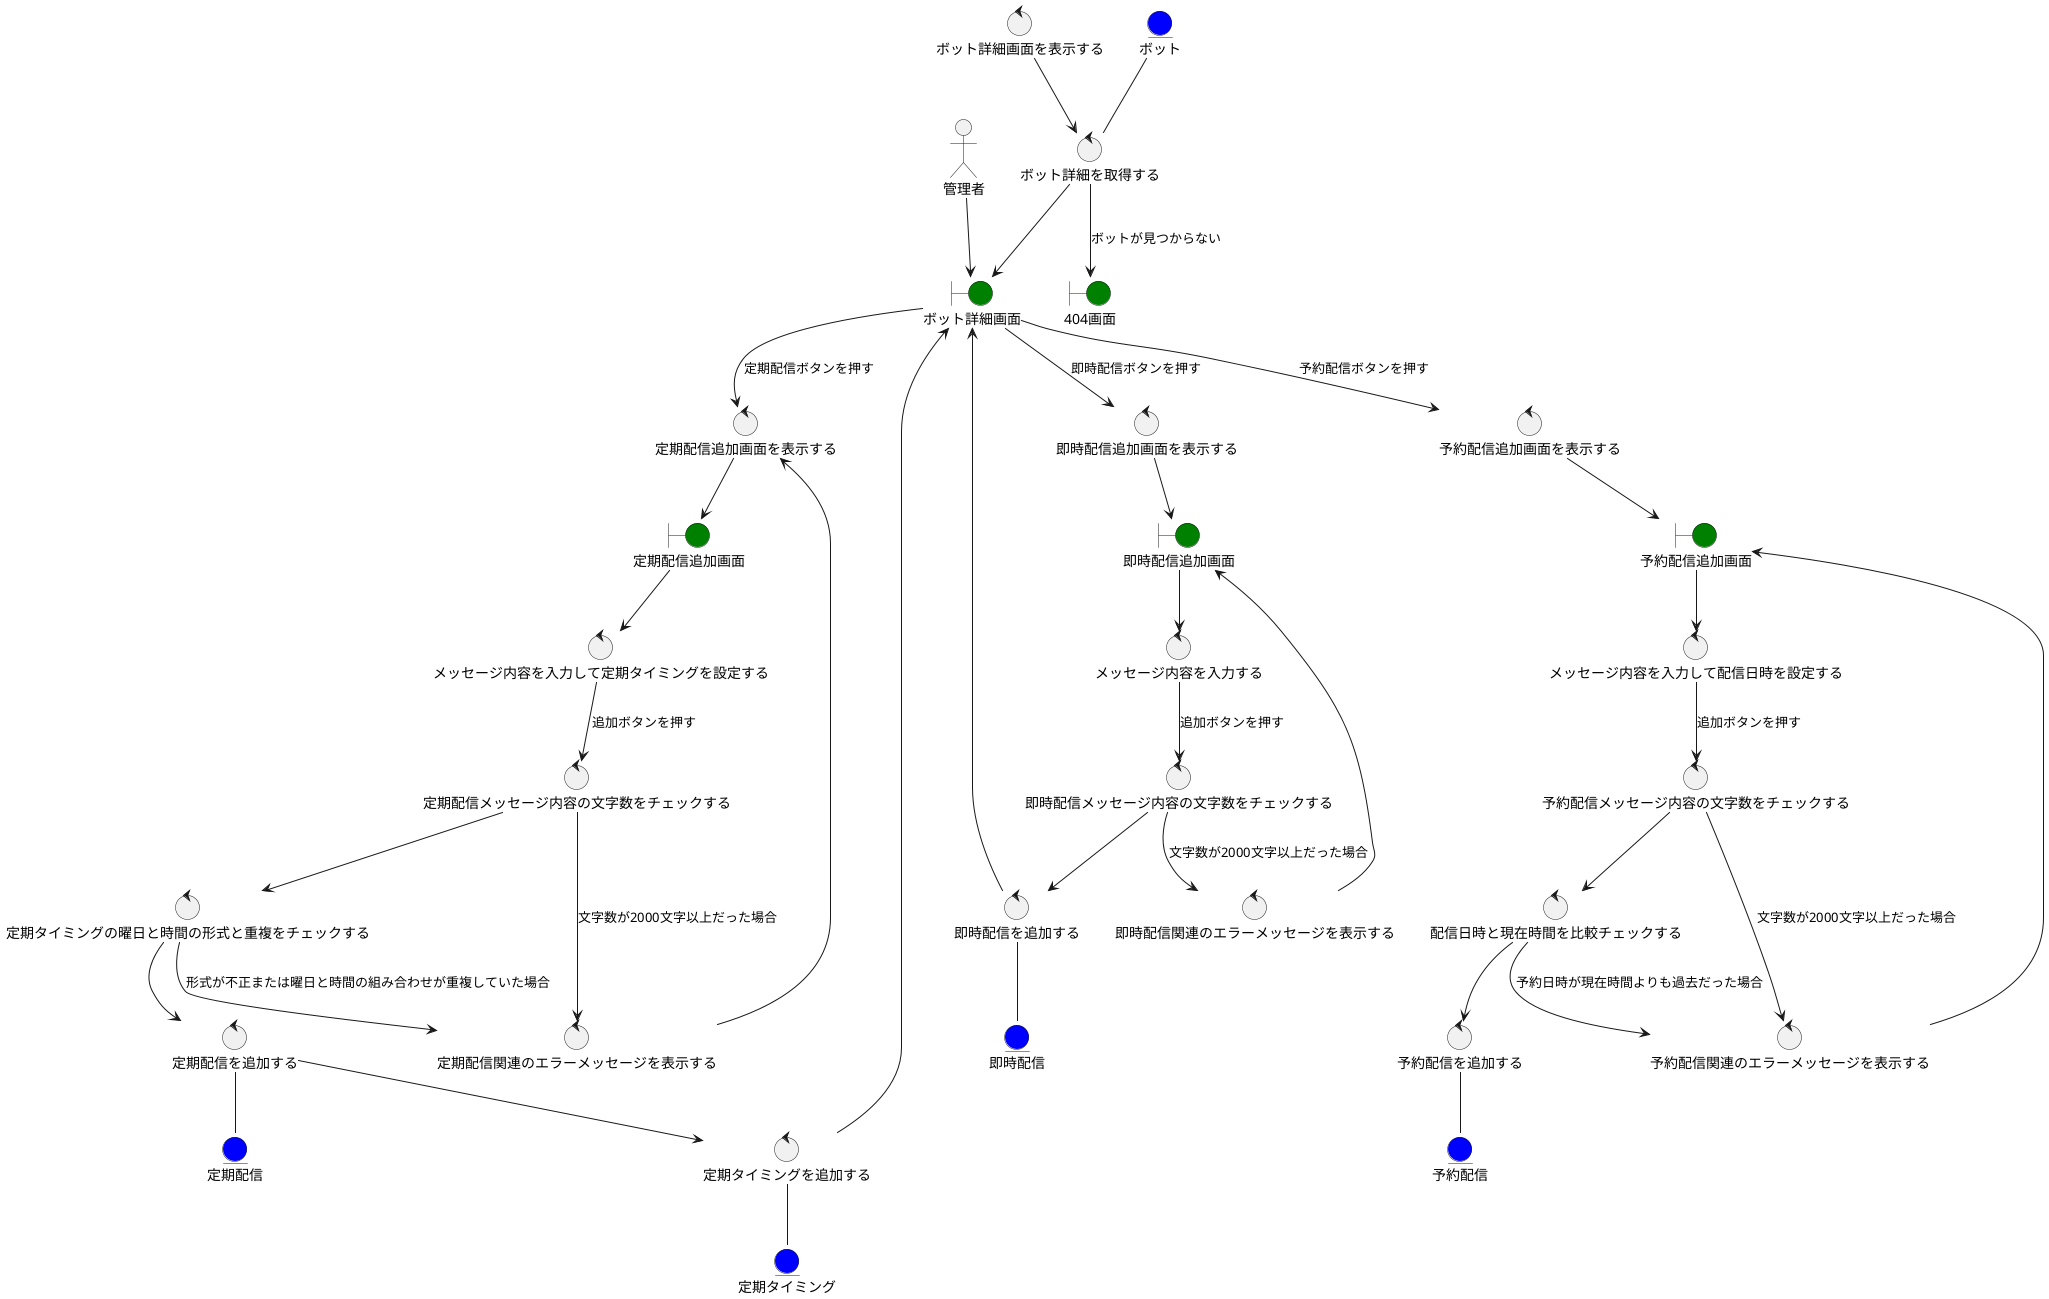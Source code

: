 @startuml robustness-post_message-create

actor 管理者
boundary ボット詳細画面 #green
boundary 即時配信追加画面 #green
boundary 定期配信追加画面 #green
boundary 予約配信追加画面 #green
boundary 404画面 #green
control ボット詳細画面を表示する
control ボット詳細を取得する
control 定期配信追加画面を表示する
control 即時配信追加画面を表示する
control 予約配信追加画面を表示する
control メッセージ内容を入力して配信日時を設定する
control メッセージ内容を入力する
control メッセージ内容を入力して定期タイミングを設定する
control 定期配信メッセージ内容の文字数をチェックする
control 即時配信メッセージ内容の文字数をチェックする
control 予約配信メッセージ内容の文字数をチェックする
control 配信日時と現在時間を比較チェックする
control 定期タイミングの曜日と時間の形式と重複をチェックする
control 定期配信関連のエラーメッセージを表示する
control 即時配信関連のエラーメッセージを表示する
control 予約配信関連のエラーメッセージを表示する
control 定期配信を追加する
control 定期タイミングを追加する
control 即時配信を追加する
control 予約配信を追加する
entity ボット #blue
entity 定期配信 #blue
entity 即時配信 #blue
entity 予約配信 #blue
entity 定期タイミング #blue

管理者 --> ボット詳細画面
ボット詳細画面を表示する --> ボット詳細を取得する
ボット詳細を取得する --> ボット詳細画面
ボット詳細を取得する --> 404画面 :ボットが見つからない
ボット -- ボット詳細を取得する
ボット詳細画面 --> 定期配信追加画面を表示する :定期配信ボタンを押す
ボット詳細画面 --> 即時配信追加画面を表示する :即時配信ボタンを押す
ボット詳細画面 --> 予約配信追加画面を表示する :予約配信ボタンを押す
定期配信追加画面を表示する --> 定期配信追加画面
即時配信追加画面を表示する --> 即時配信追加画面
予約配信追加画面を表示する --> 予約配信追加画面

定期配信追加画面 --> メッセージ内容を入力して定期タイミングを設定する
メッセージ内容を入力して定期タイミングを設定する --> 定期配信メッセージ内容の文字数をチェックする :追加ボタンを押す
定期配信メッセージ内容の文字数をチェックする --> 定期配信関連のエラーメッセージを表示する :文字数が2000文字以上だった場合
定期配信関連のエラーメッセージを表示する --> 定期配信追加画面を表示する
定期配信メッセージ内容の文字数をチェックする --> 定期タイミングの曜日と時間の形式と重複をチェックする
定期タイミングの曜日と時間の形式と重複をチェックする --> 定期配信関連のエラーメッセージを表示する :形式が不正または曜日と時間の組み合わせが重複していた場合
定期タイミングの曜日と時間の形式と重複をチェックする --> 定期配信を追加する
定期配信を追加する --> 定期タイミングを追加する
定期タイミングを追加する --> ボット詳細画面
定期配信を追加する -- 定期配信
定期タイミングを追加する -- 定期タイミング

即時配信追加画面 --> メッセージ内容を入力する
メッセージ内容を入力する --> 即時配信メッセージ内容の文字数をチェックする :追加ボタンを押す
即時配信メッセージ内容の文字数をチェックする --> 即時配信関連のエラーメッセージを表示する :文字数が2000文字以上だった場合
即時配信関連のエラーメッセージを表示する --> 即時配信追加画面
即時配信メッセージ内容の文字数をチェックする --> 即時配信を追加する
即時配信を追加する --> ボット詳細画面
即時配信を追加する -- 即時配信

予約配信追加画面 --> メッセージ内容を入力して配信日時を設定する
メッセージ内容を入力して配信日時を設定する --> 予約配信メッセージ内容の文字数をチェックする :追加ボタンを押す
予約配信メッセージ内容の文字数をチェックする --> 予約配信関連のエラーメッセージを表示する :文字数が2000文字以上だった場合
予約配信関連のエラーメッセージを表示する --> 予約配信追加画面
予約配信メッセージ内容の文字数をチェックする --> 配信日時と現在時間を比較チェックする
配信日時と現在時間を比較チェックする --> 予約配信関連のエラーメッセージを表示する :予約日時が現在時間よりも過去だった場合
配信日時と現在時間を比較チェックする --> 予約配信を追加する
予約配信を追加する -- 予約配信

@enduml
